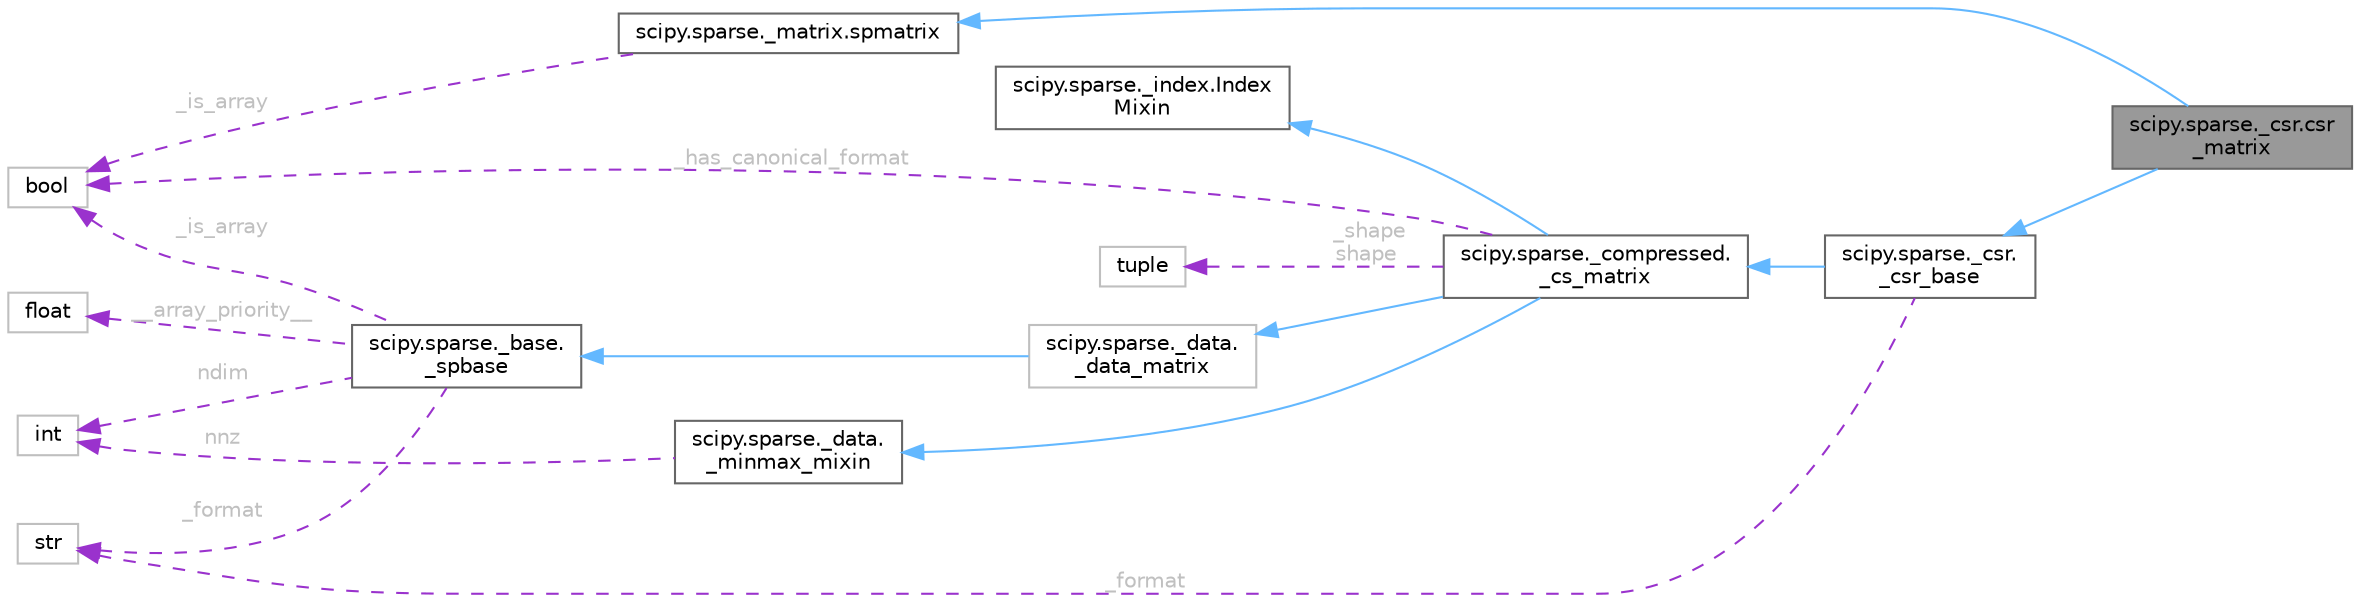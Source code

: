 digraph "scipy.sparse._csr.csr_matrix"
{
 // LATEX_PDF_SIZE
  bgcolor="transparent";
  edge [fontname=Helvetica,fontsize=10,labelfontname=Helvetica,labelfontsize=10];
  node [fontname=Helvetica,fontsize=10,shape=box,height=0.2,width=0.4];
  rankdir="LR";
  Node1 [id="Node000001",label="scipy.sparse._csr.csr\l_matrix",height=0.2,width=0.4,color="gray40", fillcolor="grey60", style="filled", fontcolor="black",tooltip=" "];
  Node2 -> Node1 [id="edge1_Node000001_Node000002",dir="back",color="steelblue1",style="solid",tooltip=" "];
  Node2 [id="Node000002",label="scipy.sparse._matrix.spmatrix",height=0.2,width=0.4,color="gray40", fillcolor="white", style="filled",URL="$d9/de4/classscipy_1_1sparse_1_1__matrix_1_1spmatrix.html",tooltip=" "];
  Node3 -> Node2 [id="edge2_Node000002_Node000003",dir="back",color="darkorchid3",style="dashed",tooltip=" ",label=" _is_array",fontcolor="grey" ];
  Node3 [id="Node000003",label="bool",height=0.2,width=0.4,color="grey75", fillcolor="white", style="filled",tooltip=" "];
  Node4 -> Node1 [id="edge3_Node000001_Node000004",dir="back",color="steelblue1",style="solid",tooltip=" "];
  Node4 [id="Node000004",label="scipy.sparse._csr.\l_csr_base",height=0.2,width=0.4,color="gray40", fillcolor="white", style="filled",URL="$d9/d30/classscipy_1_1sparse_1_1__csr_1_1__csr__base.html",tooltip=" "];
  Node5 -> Node4 [id="edge4_Node000004_Node000005",dir="back",color="steelblue1",style="solid",tooltip=" "];
  Node5 [id="Node000005",label="scipy.sparse._compressed.\l_cs_matrix",height=0.2,width=0.4,color="gray40", fillcolor="white", style="filled",URL="$dd/dd4/classscipy_1_1sparse_1_1__compressed_1_1__cs__matrix.html",tooltip=" "];
  Node6 -> Node5 [id="edge5_Node000005_Node000006",dir="back",color="steelblue1",style="solid",tooltip=" "];
  Node6 [id="Node000006",label="scipy.sparse._data.\l_data_matrix",height=0.2,width=0.4,color="grey75", fillcolor="white", style="filled",URL="$d4/da4/classscipy_1_1sparse_1_1__data_1_1__data__matrix.html",tooltip=" "];
  Node7 -> Node6 [id="edge6_Node000006_Node000007",dir="back",color="steelblue1",style="solid",tooltip=" "];
  Node7 [id="Node000007",label="scipy.sparse._base.\l_spbase",height=0.2,width=0.4,color="gray40", fillcolor="white", style="filled",URL="$d7/daf/classscipy_1_1sparse_1_1__base_1_1__spbase.html",tooltip=" "];
  Node8 -> Node7 [id="edge7_Node000007_Node000008",dir="back",color="darkorchid3",style="dashed",tooltip=" ",label=" __array_priority__",fontcolor="grey" ];
  Node8 [id="Node000008",label="float",height=0.2,width=0.4,color="grey75", fillcolor="white", style="filled",tooltip=" "];
  Node9 -> Node7 [id="edge8_Node000007_Node000009",dir="back",color="darkorchid3",style="dashed",tooltip=" ",label=" _format",fontcolor="grey" ];
  Node9 [id="Node000009",label="str",height=0.2,width=0.4,color="grey75", fillcolor="white", style="filled",tooltip=" "];
  Node10 -> Node7 [id="edge9_Node000007_Node000010",dir="back",color="darkorchid3",style="dashed",tooltip=" ",label=" ndim",fontcolor="grey" ];
  Node10 [id="Node000010",label="int",height=0.2,width=0.4,color="grey75", fillcolor="white", style="filled",tooltip=" "];
  Node3 -> Node7 [id="edge10_Node000007_Node000003",dir="back",color="darkorchid3",style="dashed",tooltip=" ",label=" _is_array",fontcolor="grey" ];
  Node11 -> Node5 [id="edge11_Node000005_Node000011",dir="back",color="steelblue1",style="solid",tooltip=" "];
  Node11 [id="Node000011",label="scipy.sparse._data.\l_minmax_mixin",height=0.2,width=0.4,color="gray40", fillcolor="white", style="filled",URL="$d5/d0a/classscipy_1_1sparse_1_1__data_1_1__minmax__mixin.html",tooltip=" "];
  Node10 -> Node11 [id="edge12_Node000011_Node000010",dir="back",color="darkorchid3",style="dashed",tooltip=" ",label=" nnz",fontcolor="grey" ];
  Node12 -> Node5 [id="edge13_Node000005_Node000012",dir="back",color="steelblue1",style="solid",tooltip=" "];
  Node12 [id="Node000012",label="scipy.sparse._index.Index\lMixin",height=0.2,width=0.4,color="gray40", fillcolor="white", style="filled",URL="$d2/da5/classscipy_1_1sparse_1_1__index_1_1IndexMixin.html",tooltip=" "];
  Node13 -> Node5 [id="edge14_Node000005_Node000013",dir="back",color="darkorchid3",style="dashed",tooltip=" ",label=" _shape\nshape",fontcolor="grey" ];
  Node13 [id="Node000013",label="tuple",height=0.2,width=0.4,color="grey75", fillcolor="white", style="filled",tooltip=" "];
  Node3 -> Node5 [id="edge15_Node000005_Node000003",dir="back",color="darkorchid3",style="dashed",tooltip=" ",label=" _has_canonical_format",fontcolor="grey" ];
  Node9 -> Node4 [id="edge16_Node000004_Node000009",dir="back",color="darkorchid3",style="dashed",tooltip=" ",label=" _format",fontcolor="grey" ];
}
